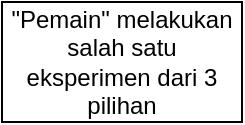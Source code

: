 <mxfile version="24.5.2" type="github">
  <diagram name="Page-1" id="nT-CIsypetLS6fHJ7VBh">
    <mxGraphModel dx="933" dy="456" grid="1" gridSize="10" guides="1" tooltips="1" connect="1" arrows="1" fold="1" page="1" pageScale="1" pageWidth="827" pageHeight="1169" math="0" shadow="0">
      <root>
        <mxCell id="0" />
        <mxCell id="1" parent="0" />
        <mxCell id="ygukodNI0j2g59m-qH0x-1" value="&quot;Pemain&quot; melakukan salah satu eksperimen dari 3 pilihan" style="rounded=0;whiteSpace=wrap;html=1;" vertex="1" parent="1">
          <mxGeometry x="320" y="40" width="120" height="60" as="geometry" />
        </mxCell>
      </root>
    </mxGraphModel>
  </diagram>
</mxfile>
